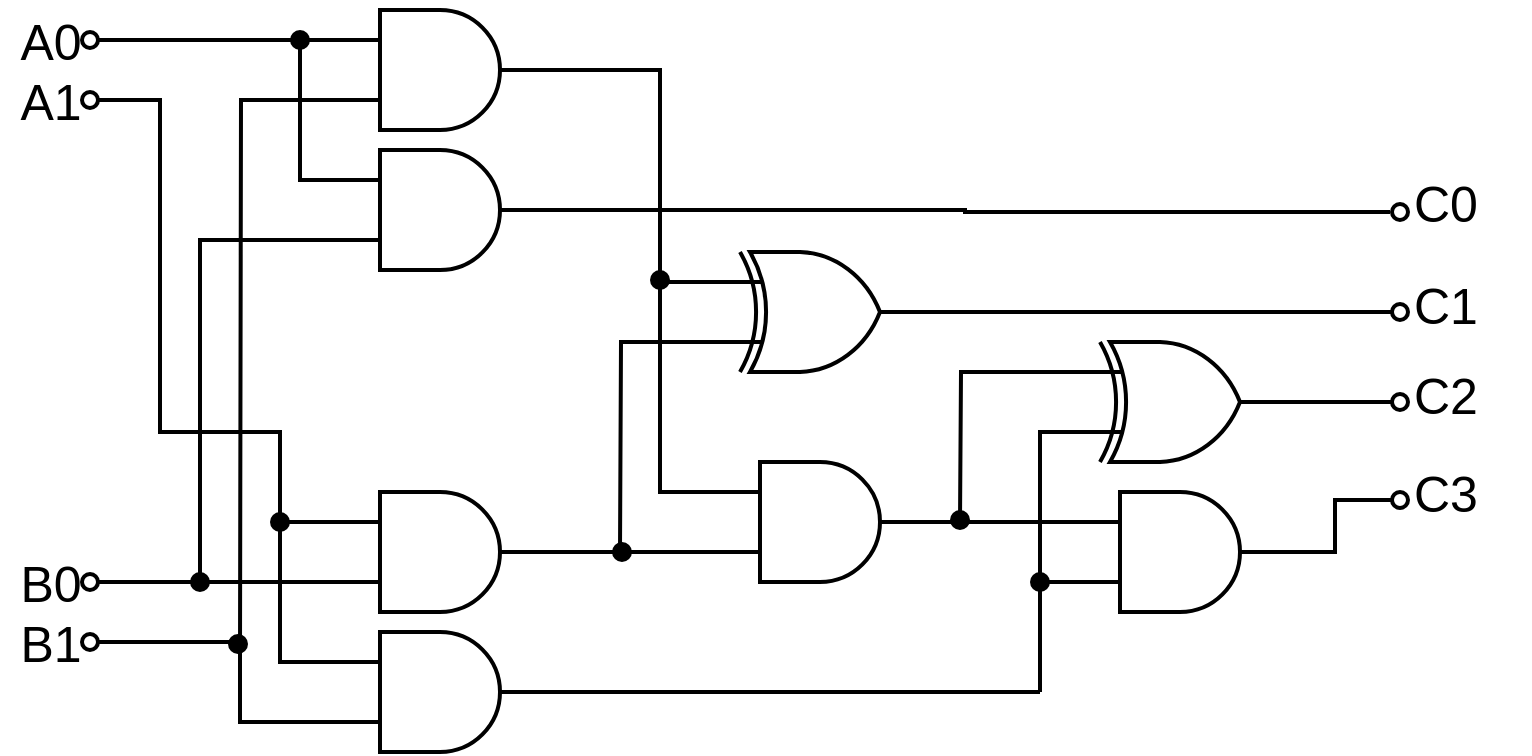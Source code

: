 <mxfile version="22.0.6" type="github">
  <diagram name="Page-1" id="ym3WfpqSweqgdFW6hXYt">
    <mxGraphModel dx="663" dy="1148" grid="1" gridSize="10" guides="1" tooltips="1" connect="1" arrows="1" fold="1" page="1" pageScale="1" pageWidth="1169" pageHeight="827" math="0" shadow="0">
      <root>
        <mxCell id="0" />
        <mxCell id="1" parent="0" />
        <mxCell id="kJCiWuu9zm-i2OTCwc88-32" style="edgeStyle=orthogonalEdgeStyle;shape=connector;rounded=0;orthogonalLoop=1;jettySize=auto;html=1;exitX=0;exitY=0.75;exitDx=0;exitDy=0;exitPerimeter=0;labelBackgroundColor=default;strokeColor=default;align=center;verticalAlign=middle;fontFamily=Helvetica;fontSize=11;fontColor=default;endArrow=none;endFill=0;strokeWidth=2;" edge="1" parent="1" source="kJCiWuu9zm-i2OTCwc88-1">
          <mxGeometry relative="1" as="geometry">
            <mxPoint x="180" y="520.952" as="targetPoint" />
          </mxGeometry>
        </mxCell>
        <mxCell id="kJCiWuu9zm-i2OTCwc88-1" value="" style="verticalLabelPosition=bottom;shadow=0;dashed=0;align=center;html=1;verticalAlign=top;shape=mxgraph.electrical.logic_gates.logic_gate;operation=and;strokeWidth=2;" vertex="1" parent="1">
          <mxGeometry x="230" y="199" width="100" height="60" as="geometry" />
        </mxCell>
        <mxCell id="kJCiWuu9zm-i2OTCwc88-14" style="edgeStyle=orthogonalEdgeStyle;shape=connector;rounded=0;orthogonalLoop=1;jettySize=auto;html=1;exitX=0;exitY=0.25;exitDx=0;exitDy=0;exitPerimeter=0;labelBackgroundColor=default;strokeColor=default;align=center;verticalAlign=middle;fontFamily=Helvetica;fontSize=11;fontColor=default;endArrow=none;endFill=0;strokeWidth=2;" edge="1" parent="1" source="kJCiWuu9zm-i2OTCwc88-2">
          <mxGeometry relative="1" as="geometry">
            <mxPoint x="210" y="214" as="targetPoint" />
          </mxGeometry>
        </mxCell>
        <mxCell id="kJCiWuu9zm-i2OTCwc88-37" style="edgeStyle=orthogonalEdgeStyle;shape=connector;rounded=0;orthogonalLoop=1;jettySize=auto;html=1;exitX=0;exitY=0.75;exitDx=0;exitDy=0;exitPerimeter=0;labelBackgroundColor=default;strokeColor=default;align=center;verticalAlign=middle;fontFamily=Helvetica;fontSize=11;fontColor=default;endArrow=none;endFill=0;strokeWidth=2;" edge="1" parent="1" source="kJCiWuu9zm-i2OTCwc88-2">
          <mxGeometry relative="1" as="geometry">
            <mxPoint x="190" y="485" as="targetPoint" />
            <Array as="points">
              <mxPoint x="160" y="314" />
              <mxPoint x="160" y="485" />
            </Array>
          </mxGeometry>
        </mxCell>
        <mxCell id="kJCiWuu9zm-i2OTCwc88-51" style="edgeStyle=orthogonalEdgeStyle;shape=connector;rounded=0;orthogonalLoop=1;jettySize=auto;html=1;exitX=1;exitY=0.5;exitDx=0;exitDy=0;exitPerimeter=0;labelBackgroundColor=default;strokeColor=default;align=center;verticalAlign=middle;fontFamily=Helvetica;fontSize=11;fontColor=default;endArrow=none;endFill=0;strokeWidth=2;" edge="1" parent="1" source="kJCiWuu9zm-i2OTCwc88-2" target="kJCiWuu9zm-i2OTCwc88-62">
          <mxGeometry relative="1" as="geometry">
            <mxPoint x="760" y="300" as="targetPoint" />
          </mxGeometry>
        </mxCell>
        <mxCell id="kJCiWuu9zm-i2OTCwc88-2" value="" style="verticalLabelPosition=bottom;shadow=0;align=center;html=1;verticalAlign=top;shape=mxgraph.electrical.logic_gates.logic_gate;operation=and;strokeWidth=2;" vertex="1" parent="1">
          <mxGeometry x="230" y="269" width="100" height="60" as="geometry" />
        </mxCell>
        <mxCell id="kJCiWuu9zm-i2OTCwc88-35" style="edgeStyle=orthogonalEdgeStyle;shape=connector;rounded=0;orthogonalLoop=1;jettySize=auto;html=1;exitX=0;exitY=0.25;exitDx=0;exitDy=0;exitPerimeter=0;labelBackgroundColor=default;strokeColor=default;align=center;verticalAlign=middle;fontFamily=Helvetica;fontSize=11;fontColor=default;endArrow=none;endFill=0;strokeWidth=2;" edge="1" parent="1" source="kJCiWuu9zm-i2OTCwc88-3">
          <mxGeometry relative="1" as="geometry">
            <mxPoint x="200" y="455" as="targetPoint" />
          </mxGeometry>
        </mxCell>
        <mxCell id="kJCiWuu9zm-i2OTCwc88-3" value="" style="verticalLabelPosition=bottom;shadow=0;dashed=0;align=center;html=1;verticalAlign=top;shape=mxgraph.electrical.logic_gates.logic_gate;operation=and;strokeWidth=2;" vertex="1" parent="1">
          <mxGeometry x="230" y="440" width="100" height="60" as="geometry" />
        </mxCell>
        <mxCell id="kJCiWuu9zm-i2OTCwc88-55" style="edgeStyle=orthogonalEdgeStyle;shape=connector;rounded=0;orthogonalLoop=1;jettySize=auto;html=1;exitX=1;exitY=0.5;exitDx=0;exitDy=0;exitPerimeter=0;labelBackgroundColor=default;strokeColor=default;align=center;verticalAlign=middle;fontFamily=Helvetica;fontSize=11;fontColor=default;endArrow=none;endFill=0;strokeWidth=2;" edge="1" parent="1" source="kJCiWuu9zm-i2OTCwc88-4">
          <mxGeometry relative="1" as="geometry">
            <mxPoint x="580" y="540" as="targetPoint" />
          </mxGeometry>
        </mxCell>
        <mxCell id="kJCiWuu9zm-i2OTCwc88-4" value="" style="verticalLabelPosition=bottom;shadow=0;dashed=0;align=center;html=1;verticalAlign=top;shape=mxgraph.electrical.logic_gates.logic_gate;operation=and;strokeWidth=2;" vertex="1" parent="1">
          <mxGeometry x="230" y="510" width="100" height="60" as="geometry" />
        </mxCell>
        <mxCell id="kJCiWuu9zm-i2OTCwc88-48" style="edgeStyle=orthogonalEdgeStyle;shape=connector;rounded=0;orthogonalLoop=1;jettySize=auto;html=1;exitX=0;exitY=0.25;exitDx=0;exitDy=0;exitPerimeter=0;labelBackgroundColor=default;strokeColor=default;align=center;verticalAlign=middle;fontFamily=Helvetica;fontSize=11;fontColor=default;endArrow=none;endFill=0;strokeWidth=2;" edge="1" parent="1" source="kJCiWuu9zm-i2OTCwc88-5">
          <mxGeometry relative="1" as="geometry">
            <mxPoint x="390" y="330" as="targetPoint" />
            <Array as="points">
              <mxPoint x="390" y="440" />
              <mxPoint x="390" y="330" />
            </Array>
          </mxGeometry>
        </mxCell>
        <mxCell id="kJCiWuu9zm-i2OTCwc88-5" value="" style="verticalLabelPosition=bottom;shadow=0;dashed=0;align=center;html=1;verticalAlign=top;shape=mxgraph.electrical.logic_gates.logic_gate;operation=and;strokeWidth=2;" vertex="1" parent="1">
          <mxGeometry x="420" y="425" width="100" height="60" as="geometry" />
        </mxCell>
        <mxCell id="kJCiWuu9zm-i2OTCwc88-46" style="edgeStyle=orthogonalEdgeStyle;shape=connector;rounded=0;orthogonalLoop=1;jettySize=auto;html=1;exitX=0;exitY=0.75;exitDx=0;exitDy=0;exitPerimeter=0;labelBackgroundColor=default;strokeColor=default;align=center;verticalAlign=middle;fontFamily=Helvetica;fontSize=11;fontColor=default;endArrow=none;endFill=0;strokeWidth=2;" edge="1" parent="1" source="kJCiWuu9zm-i2OTCwc88-6">
          <mxGeometry relative="1" as="geometry">
            <mxPoint x="370" y="470" as="targetPoint" />
          </mxGeometry>
        </mxCell>
        <mxCell id="kJCiWuu9zm-i2OTCwc88-53" style="edgeStyle=orthogonalEdgeStyle;shape=connector;rounded=0;orthogonalLoop=1;jettySize=auto;html=1;exitX=1;exitY=0.5;exitDx=0;exitDy=0;exitPerimeter=0;labelBackgroundColor=default;strokeColor=default;align=center;verticalAlign=middle;fontFamily=Helvetica;fontSize=11;fontColor=default;endArrow=none;endFill=0;entryX=0.1;entryY=0.5;entryDx=0;entryDy=0;entryPerimeter=0;strokeWidth=2;" edge="1" parent="1" source="kJCiWuu9zm-i2OTCwc88-6" target="kJCiWuu9zm-i2OTCwc88-63">
          <mxGeometry relative="1" as="geometry">
            <mxPoint x="750" y="350" as="targetPoint" />
          </mxGeometry>
        </mxCell>
        <mxCell id="kJCiWuu9zm-i2OTCwc88-6" value="" style="verticalLabelPosition=bottom;shadow=0;dashed=0;align=center;html=1;verticalAlign=top;shape=mxgraph.electrical.logic_gates.logic_gate;operation=xor;strokeWidth=2;" vertex="1" parent="1">
          <mxGeometry x="420" y="320" width="100" height="60" as="geometry" />
        </mxCell>
        <mxCell id="kJCiWuu9zm-i2OTCwc88-54" style="edgeStyle=orthogonalEdgeStyle;shape=connector;rounded=0;orthogonalLoop=1;jettySize=auto;html=1;exitX=0;exitY=0.25;exitDx=0;exitDy=0;exitPerimeter=0;labelBackgroundColor=default;strokeColor=default;align=center;verticalAlign=middle;fontFamily=Helvetica;fontSize=11;fontColor=default;endArrow=none;endFill=0;strokeWidth=2;" edge="1" parent="1" source="kJCiWuu9zm-i2OTCwc88-7">
          <mxGeometry relative="1" as="geometry">
            <mxPoint x="540" y="455" as="targetPoint" />
          </mxGeometry>
        </mxCell>
        <mxCell id="kJCiWuu9zm-i2OTCwc88-57" style="edgeStyle=orthogonalEdgeStyle;shape=connector;rounded=0;orthogonalLoop=1;jettySize=auto;html=1;exitX=0;exitY=0.75;exitDx=0;exitDy=0;exitPerimeter=0;labelBackgroundColor=default;strokeColor=default;align=center;verticalAlign=middle;fontFamily=Helvetica;fontSize=11;fontColor=default;endArrow=none;endFill=0;strokeWidth=2;" edge="1" parent="1" source="kJCiWuu9zm-i2OTCwc88-7">
          <mxGeometry relative="1" as="geometry">
            <mxPoint x="580" y="490" as="targetPoint" />
          </mxGeometry>
        </mxCell>
        <mxCell id="kJCiWuu9zm-i2OTCwc88-7" value="" style="verticalLabelPosition=bottom;shadow=0;dashed=0;align=center;html=1;verticalAlign=top;shape=mxgraph.electrical.logic_gates.logic_gate;operation=xor;strokeWidth=2;" vertex="1" parent="1">
          <mxGeometry x="600" y="365" width="100" height="60" as="geometry" />
        </mxCell>
        <mxCell id="kJCiWuu9zm-i2OTCwc88-56" style="edgeStyle=orthogonalEdgeStyle;shape=connector;rounded=0;orthogonalLoop=1;jettySize=auto;html=1;exitX=0;exitY=0.75;exitDx=0;exitDy=0;exitPerimeter=0;labelBackgroundColor=default;strokeColor=default;align=center;verticalAlign=middle;fontFamily=Helvetica;fontSize=11;fontColor=default;endArrow=none;endFill=0;strokeWidth=2;" edge="1" parent="1" source="kJCiWuu9zm-i2OTCwc88-8">
          <mxGeometry relative="1" as="geometry">
            <mxPoint x="580" y="540" as="targetPoint" />
          </mxGeometry>
        </mxCell>
        <mxCell id="kJCiWuu9zm-i2OTCwc88-8" value="" style="verticalLabelPosition=bottom;shadow=0;dashed=0;align=center;html=1;verticalAlign=top;shape=mxgraph.electrical.logic_gates.logic_gate;operation=and;strokeWidth=2;" vertex="1" parent="1">
          <mxGeometry x="600" y="440" width="100" height="60" as="geometry" />
        </mxCell>
        <mxCell id="kJCiWuu9zm-i2OTCwc88-9" value="" style="verticalLabelPosition=bottom;shadow=0;dashed=0;align=center;html=1;verticalAlign=top;shape=mxgraph.electrical.logic_gates.inverting_contact;fontFamily=Helvetica;fontSize=11;fontColor=default;strokeWidth=2;" vertex="1" parent="1">
          <mxGeometry x="100" y="209" width="10" height="10" as="geometry" />
        </mxCell>
        <mxCell id="kJCiWuu9zm-i2OTCwc88-10" value="" style="verticalLabelPosition=bottom;shadow=0;dashed=0;align=center;html=1;verticalAlign=top;shape=mxgraph.electrical.logic_gates.inverting_contact;fontFamily=Helvetica;fontSize=11;fontColor=default;strokeWidth=2;" vertex="1" parent="1">
          <mxGeometry x="100" y="239" width="10" height="10" as="geometry" />
        </mxCell>
        <mxCell id="kJCiWuu9zm-i2OTCwc88-11" value="" style="verticalLabelPosition=bottom;shadow=0;dashed=0;align=center;html=1;verticalAlign=top;shape=mxgraph.electrical.logic_gates.inverting_contact;strokeWidth=2;" vertex="1" parent="1">
          <mxGeometry x="100" y="480" width="10" height="10" as="geometry" />
        </mxCell>
        <mxCell id="kJCiWuu9zm-i2OTCwc88-13" style="edgeStyle=orthogonalEdgeStyle;rounded=0;orthogonalLoop=1;jettySize=auto;html=1;exitX=0.9;exitY=0.5;exitDx=0;exitDy=0;exitPerimeter=0;entryX=0;entryY=0.25;entryDx=0;entryDy=0;entryPerimeter=0;endArrow=none;endFill=0;strokeWidth=2;" edge="1" parent="1" source="kJCiWuu9zm-i2OTCwc88-9" target="kJCiWuu9zm-i2OTCwc88-1">
          <mxGeometry relative="1" as="geometry" />
        </mxCell>
        <mxCell id="kJCiWuu9zm-i2OTCwc88-15" value="" style="verticalLabelPosition=bottom;shadow=0;dashed=0;align=center;html=1;verticalAlign=top;shape=mxgraph.electrical.logic_gates.inverting_contact;fontFamily=Helvetica;fontSize=11;fontColor=default;fillColor=#000000;strokeWidth=2;" vertex="1" parent="1">
          <mxGeometry x="205" y="209" width="10" height="10" as="geometry" />
        </mxCell>
        <mxCell id="kJCiWuu9zm-i2OTCwc88-22" style="edgeStyle=orthogonalEdgeStyle;shape=connector;rounded=0;orthogonalLoop=1;jettySize=auto;html=1;exitX=0;exitY=0.75;exitDx=0;exitDy=0;exitPerimeter=0;entryX=0.9;entryY=0.5;entryDx=0;entryDy=0;entryPerimeter=0;labelBackgroundColor=default;strokeColor=default;align=center;verticalAlign=middle;fontFamily=Helvetica;fontSize=11;fontColor=default;endArrow=none;endFill=0;strokeWidth=2;" edge="1" parent="1" source="kJCiWuu9zm-i2OTCwc88-3" target="kJCiWuu9zm-i2OTCwc88-11">
          <mxGeometry relative="1" as="geometry" />
        </mxCell>
        <mxCell id="kJCiWuu9zm-i2OTCwc88-28" value="" style="verticalLabelPosition=bottom;shadow=0;dashed=0;align=center;html=1;verticalAlign=top;shape=mxgraph.electrical.logic_gates.inverting_contact;strokeWidth=2;" vertex="1" parent="1">
          <mxGeometry x="100" y="510" width="10" height="10" as="geometry" />
        </mxCell>
        <mxCell id="kJCiWuu9zm-i2OTCwc88-31" style="edgeStyle=orthogonalEdgeStyle;shape=connector;rounded=0;orthogonalLoop=1;jettySize=auto;html=1;exitX=0.9;exitY=0.5;exitDx=0;exitDy=0;exitPerimeter=0;entryX=0;entryY=0.75;entryDx=0;entryDy=0;entryPerimeter=0;labelBackgroundColor=default;strokeColor=default;align=center;verticalAlign=middle;fontFamily=Helvetica;fontSize=11;fontColor=default;endArrow=none;endFill=0;strokeWidth=2;" edge="1" parent="1" source="kJCiWuu9zm-i2OTCwc88-28" target="kJCiWuu9zm-i2OTCwc88-4">
          <mxGeometry relative="1" as="geometry">
            <Array as="points">
              <mxPoint x="180" y="515" />
              <mxPoint x="180" y="555" />
            </Array>
          </mxGeometry>
        </mxCell>
        <mxCell id="kJCiWuu9zm-i2OTCwc88-33" value="" style="verticalLabelPosition=bottom;shadow=0;dashed=0;align=center;html=1;verticalAlign=top;shape=mxgraph.electrical.logic_gates.inverting_contact;fontFamily=Helvetica;fontSize=11;fontColor=default;fillColor=#000000;strokeWidth=2;" vertex="1" parent="1">
          <mxGeometry x="174" y="511" width="10" height="10" as="geometry" />
        </mxCell>
        <mxCell id="kJCiWuu9zm-i2OTCwc88-34" style="edgeStyle=orthogonalEdgeStyle;shape=connector;rounded=0;orthogonalLoop=1;jettySize=auto;html=1;exitX=0.9;exitY=0.5;exitDx=0;exitDy=0;exitPerimeter=0;entryX=0;entryY=0.25;entryDx=0;entryDy=0;entryPerimeter=0;labelBackgroundColor=default;strokeColor=default;align=center;verticalAlign=middle;fontFamily=Helvetica;fontSize=11;fontColor=default;endArrow=none;endFill=0;strokeWidth=2;" edge="1" parent="1" source="kJCiWuu9zm-i2OTCwc88-10" target="kJCiWuu9zm-i2OTCwc88-4">
          <mxGeometry relative="1" as="geometry">
            <Array as="points">
              <mxPoint x="140" y="244" />
              <mxPoint x="140" y="410" />
              <mxPoint x="200" y="410" />
              <mxPoint x="200" y="525" />
            </Array>
          </mxGeometry>
        </mxCell>
        <mxCell id="kJCiWuu9zm-i2OTCwc88-36" value="" style="verticalLabelPosition=bottom;shadow=0;dashed=0;align=center;html=1;verticalAlign=top;shape=mxgraph.electrical.logic_gates.inverting_contact;fontFamily=Helvetica;fontSize=11;fontColor=default;fillColor=#000000;strokeWidth=2;" vertex="1" parent="1">
          <mxGeometry x="195" y="450" width="10" height="10" as="geometry" />
        </mxCell>
        <mxCell id="kJCiWuu9zm-i2OTCwc88-38" value="" style="verticalLabelPosition=bottom;shadow=0;dashed=0;align=center;html=1;verticalAlign=top;shape=mxgraph.electrical.logic_gates.inverting_contact;fontFamily=Helvetica;fontSize=11;fontColor=default;fillColor=#000000;strokeWidth=2;" vertex="1" parent="1">
          <mxGeometry x="155" y="480" width="10" height="10" as="geometry" />
        </mxCell>
        <mxCell id="kJCiWuu9zm-i2OTCwc88-39" value="&lt;font style=&quot;font-size: 25px;&quot;&gt;A0&lt;/font&gt;" style="text;html=1;align=center;verticalAlign=middle;resizable=0;points=[];autosize=1;strokeColor=none;fillColor=none;fontSize=11;fontFamily=Helvetica;fontColor=default;strokeWidth=2;" vertex="1" parent="1">
          <mxGeometry x="60" y="194" width="50" height="40" as="geometry" />
        </mxCell>
        <mxCell id="kJCiWuu9zm-i2OTCwc88-41" value="&lt;font style=&quot;font-size: 25px;&quot;&gt;A1&lt;/font&gt;" style="text;html=1;align=center;verticalAlign=middle;resizable=0;points=[];autosize=1;strokeColor=none;fillColor=none;fontSize=11;fontFamily=Helvetica;fontColor=default;strokeWidth=2;" vertex="1" parent="1">
          <mxGeometry x="60" y="224" width="50" height="40" as="geometry" />
        </mxCell>
        <mxCell id="kJCiWuu9zm-i2OTCwc88-42" value="&lt;font style=&quot;font-size: 25px;&quot;&gt;B0&lt;/font&gt;" style="text;html=1;align=center;verticalAlign=middle;resizable=0;points=[];autosize=1;strokeColor=none;fillColor=none;fontSize=11;fontFamily=Helvetica;fontColor=default;strokeWidth=2;" vertex="1" parent="1">
          <mxGeometry x="60" y="465" width="50" height="40" as="geometry" />
        </mxCell>
        <mxCell id="kJCiWuu9zm-i2OTCwc88-43" value="&lt;font style=&quot;font-size: 25px;&quot;&gt;B1&lt;/font&gt;" style="text;html=1;align=center;verticalAlign=middle;resizable=0;points=[];autosize=1;strokeColor=none;fillColor=none;fontSize=11;fontFamily=Helvetica;fontColor=default;strokeWidth=2;" vertex="1" parent="1">
          <mxGeometry x="60" y="495" width="50" height="40" as="geometry" />
        </mxCell>
        <mxCell id="kJCiWuu9zm-i2OTCwc88-45" style="edgeStyle=orthogonalEdgeStyle;shape=connector;rounded=0;orthogonalLoop=1;jettySize=auto;html=1;exitX=1;exitY=0.5;exitDx=0;exitDy=0;exitPerimeter=0;entryX=0;entryY=0.75;entryDx=0;entryDy=0;entryPerimeter=0;labelBackgroundColor=default;strokeColor=default;align=center;verticalAlign=middle;fontFamily=Helvetica;fontSize=11;fontColor=default;endArrow=none;endFill=0;strokeWidth=2;" edge="1" parent="1" source="kJCiWuu9zm-i2OTCwc88-3" target="kJCiWuu9zm-i2OTCwc88-5">
          <mxGeometry relative="1" as="geometry" />
        </mxCell>
        <mxCell id="kJCiWuu9zm-i2OTCwc88-47" style="edgeStyle=orthogonalEdgeStyle;shape=connector;rounded=0;orthogonalLoop=1;jettySize=auto;html=1;exitX=1;exitY=0.5;exitDx=0;exitDy=0;exitPerimeter=0;entryX=0;entryY=0.25;entryDx=0;entryDy=0;entryPerimeter=0;labelBackgroundColor=default;strokeColor=default;align=center;verticalAlign=middle;fontFamily=Helvetica;fontSize=11;fontColor=default;endArrow=none;endFill=0;strokeWidth=2;" edge="1" parent="1" source="kJCiWuu9zm-i2OTCwc88-1" target="kJCiWuu9zm-i2OTCwc88-6">
          <mxGeometry relative="1" as="geometry">
            <Array as="points">
              <mxPoint x="390" y="229" />
              <mxPoint x="390" y="335" />
            </Array>
          </mxGeometry>
        </mxCell>
        <mxCell id="kJCiWuu9zm-i2OTCwc88-49" value="" style="verticalLabelPosition=bottom;shadow=0;dashed=0;align=center;html=1;verticalAlign=top;shape=mxgraph.electrical.logic_gates.inverting_contact;fontFamily=Helvetica;fontSize=11;fontColor=default;fillColor=#000000;strokeWidth=2;" vertex="1" parent="1">
          <mxGeometry x="385" y="329" width="10" height="10" as="geometry" />
        </mxCell>
        <mxCell id="kJCiWuu9zm-i2OTCwc88-50" value="" style="verticalLabelPosition=bottom;shadow=0;dashed=0;align=center;html=1;verticalAlign=top;shape=mxgraph.electrical.logic_gates.inverting_contact;fontFamily=Helvetica;fontSize=11;fontColor=default;fillColor=#000000;strokeWidth=2;" vertex="1" parent="1">
          <mxGeometry x="366" y="465" width="10" height="10" as="geometry" />
        </mxCell>
        <mxCell id="kJCiWuu9zm-i2OTCwc88-52" style="edgeStyle=orthogonalEdgeStyle;shape=connector;rounded=0;orthogonalLoop=1;jettySize=auto;html=1;exitX=1;exitY=0.5;exitDx=0;exitDy=0;exitPerimeter=0;entryX=0;entryY=0.25;entryDx=0;entryDy=0;entryPerimeter=0;labelBackgroundColor=default;strokeColor=default;align=center;verticalAlign=middle;fontFamily=Helvetica;fontSize=11;fontColor=default;endArrow=none;endFill=0;strokeWidth=2;" edge="1" parent="1" source="kJCiWuu9zm-i2OTCwc88-5" target="kJCiWuu9zm-i2OTCwc88-8">
          <mxGeometry relative="1" as="geometry" />
        </mxCell>
        <mxCell id="kJCiWuu9zm-i2OTCwc88-58" value="" style="verticalLabelPosition=bottom;shadow=0;dashed=0;align=center;html=1;verticalAlign=top;shape=mxgraph.electrical.logic_gates.inverting_contact;fontFamily=Helvetica;fontSize=11;fontColor=default;fillColor=#000000;strokeWidth=2;" vertex="1" parent="1">
          <mxGeometry x="575" y="480" width="10" height="10" as="geometry" />
        </mxCell>
        <mxCell id="kJCiWuu9zm-i2OTCwc88-59" value="" style="verticalLabelPosition=bottom;shadow=0;dashed=0;align=center;html=1;verticalAlign=top;shape=mxgraph.electrical.logic_gates.inverting_contact;fontFamily=Helvetica;fontSize=11;fontColor=default;fillColor=#000000;strokeWidth=2;" vertex="1" parent="1">
          <mxGeometry x="535" y="449" width="10" height="10" as="geometry" />
        </mxCell>
        <mxCell id="kJCiWuu9zm-i2OTCwc88-60" value="" style="verticalLabelPosition=bottom;shadow=0;dashed=0;align=center;html=1;verticalAlign=top;shape=mxgraph.electrical.logic_gates.inverting_contact;fontFamily=Helvetica;fontSize=11;fontColor=default;strokeWidth=2;" vertex="1" parent="1">
          <mxGeometry x="755" y="439" width="10" height="10" as="geometry" />
        </mxCell>
        <mxCell id="kJCiWuu9zm-i2OTCwc88-61" value="" style="verticalLabelPosition=bottom;shadow=0;dashed=0;align=center;html=1;verticalAlign=top;shape=mxgraph.electrical.logic_gates.inverting_contact;fontFamily=Helvetica;fontSize=11;fontColor=default;strokeWidth=2;" vertex="1" parent="1">
          <mxGeometry x="755" y="390" width="10" height="10" as="geometry" />
        </mxCell>
        <mxCell id="kJCiWuu9zm-i2OTCwc88-62" value="" style="verticalLabelPosition=bottom;shadow=0;dashed=0;align=center;html=1;verticalAlign=top;shape=mxgraph.electrical.logic_gates.inverting_contact;fontFamily=Helvetica;fontSize=11;fontColor=default;strokeWidth=2;" vertex="1" parent="1">
          <mxGeometry x="755" y="295" width="10" height="10" as="geometry" />
        </mxCell>
        <mxCell id="kJCiWuu9zm-i2OTCwc88-63" value="" style="verticalLabelPosition=bottom;shadow=0;dashed=0;align=center;html=1;verticalAlign=top;shape=mxgraph.electrical.logic_gates.inverting_contact;fontFamily=Helvetica;fontSize=11;fontColor=default;strokeWidth=2;" vertex="1" parent="1">
          <mxGeometry x="755" y="345" width="10" height="10" as="geometry" />
        </mxCell>
        <mxCell id="kJCiWuu9zm-i2OTCwc88-66" style="edgeStyle=orthogonalEdgeStyle;shape=connector;rounded=0;orthogonalLoop=1;jettySize=auto;html=1;exitX=1;exitY=0.5;exitDx=0;exitDy=0;exitPerimeter=0;entryX=0.1;entryY=0.5;entryDx=0;entryDy=0;entryPerimeter=0;labelBackgroundColor=default;strokeColor=default;align=center;verticalAlign=middle;fontFamily=Helvetica;fontSize=11;fontColor=default;endArrow=none;endFill=0;strokeWidth=2;" edge="1" parent="1" source="kJCiWuu9zm-i2OTCwc88-7" target="kJCiWuu9zm-i2OTCwc88-61">
          <mxGeometry relative="1" as="geometry" />
        </mxCell>
        <mxCell id="kJCiWuu9zm-i2OTCwc88-67" style="edgeStyle=orthogonalEdgeStyle;shape=connector;rounded=0;orthogonalLoop=1;jettySize=auto;html=1;exitX=1;exitY=0.5;exitDx=0;exitDy=0;exitPerimeter=0;entryX=0.1;entryY=0.5;entryDx=0;entryDy=0;entryPerimeter=0;labelBackgroundColor=default;strokeColor=default;align=center;verticalAlign=middle;fontFamily=Helvetica;fontSize=11;fontColor=default;endArrow=none;endFill=0;strokeWidth=2;" edge="1" parent="1" source="kJCiWuu9zm-i2OTCwc88-8" target="kJCiWuu9zm-i2OTCwc88-60">
          <mxGeometry relative="1" as="geometry" />
        </mxCell>
        <mxCell id="kJCiWuu9zm-i2OTCwc88-68" value="&lt;div style=&quot;text-align: center;&quot;&gt;&lt;span style=&quot;background-color: initial; font-size: 25px;&quot;&gt;C0&lt;/span&gt;&lt;/div&gt;" style="text;whiteSpace=wrap;html=1;fontSize=11;fontFamily=Helvetica;fontColor=default;" vertex="1" parent="1">
          <mxGeometry x="765" y="274" width="60" height="50" as="geometry" />
        </mxCell>
        <mxCell id="kJCiWuu9zm-i2OTCwc88-69" value="&lt;div style=&quot;text-align: center;&quot;&gt;&lt;span style=&quot;background-color: initial; font-size: 25px;&quot;&gt;C1&lt;/span&gt;&lt;/div&gt;" style="text;whiteSpace=wrap;html=1;fontSize=11;fontFamily=Helvetica;fontColor=default;" vertex="1" parent="1">
          <mxGeometry x="765" y="325" width="60" height="50" as="geometry" />
        </mxCell>
        <mxCell id="kJCiWuu9zm-i2OTCwc88-70" value="&lt;div style=&quot;text-align: center;&quot;&gt;&lt;span style=&quot;background-color: initial; font-size: 25px;&quot;&gt;C2&lt;/span&gt;&lt;/div&gt;" style="text;whiteSpace=wrap;html=1;fontSize=11;fontFamily=Helvetica;fontColor=default;" vertex="1" parent="1">
          <mxGeometry x="765" y="370" width="60" height="50" as="geometry" />
        </mxCell>
        <mxCell id="kJCiWuu9zm-i2OTCwc88-71" value="&lt;div style=&quot;text-align: center;&quot;&gt;&lt;span style=&quot;background-color: initial; font-size: 25px;&quot;&gt;C3&lt;/span&gt;&lt;/div&gt;" style="text;whiteSpace=wrap;html=1;fontSize=11;fontFamily=Helvetica;fontColor=default;" vertex="1" parent="1">
          <mxGeometry x="765" y="419" width="60" height="50" as="geometry" />
        </mxCell>
      </root>
    </mxGraphModel>
  </diagram>
</mxfile>
